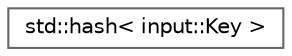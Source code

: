 digraph "Graphical Class Hierarchy"
{
 // LATEX_PDF_SIZE
  bgcolor="transparent";
  edge [fontname=Helvetica,fontsize=10,labelfontname=Helvetica,labelfontsize=10];
  node [fontname=Helvetica,fontsize=10,shape=box,height=0.2,width=0.4];
  rankdir="LR";
  Node0 [id="Node000000",label="std::hash\< input::Key \>",height=0.2,width=0.4,color="grey40", fillcolor="white", style="filled",URL="$structstd_1_1hash_3_01input_1_1Key_01_4.html",tooltip=" "];
}
